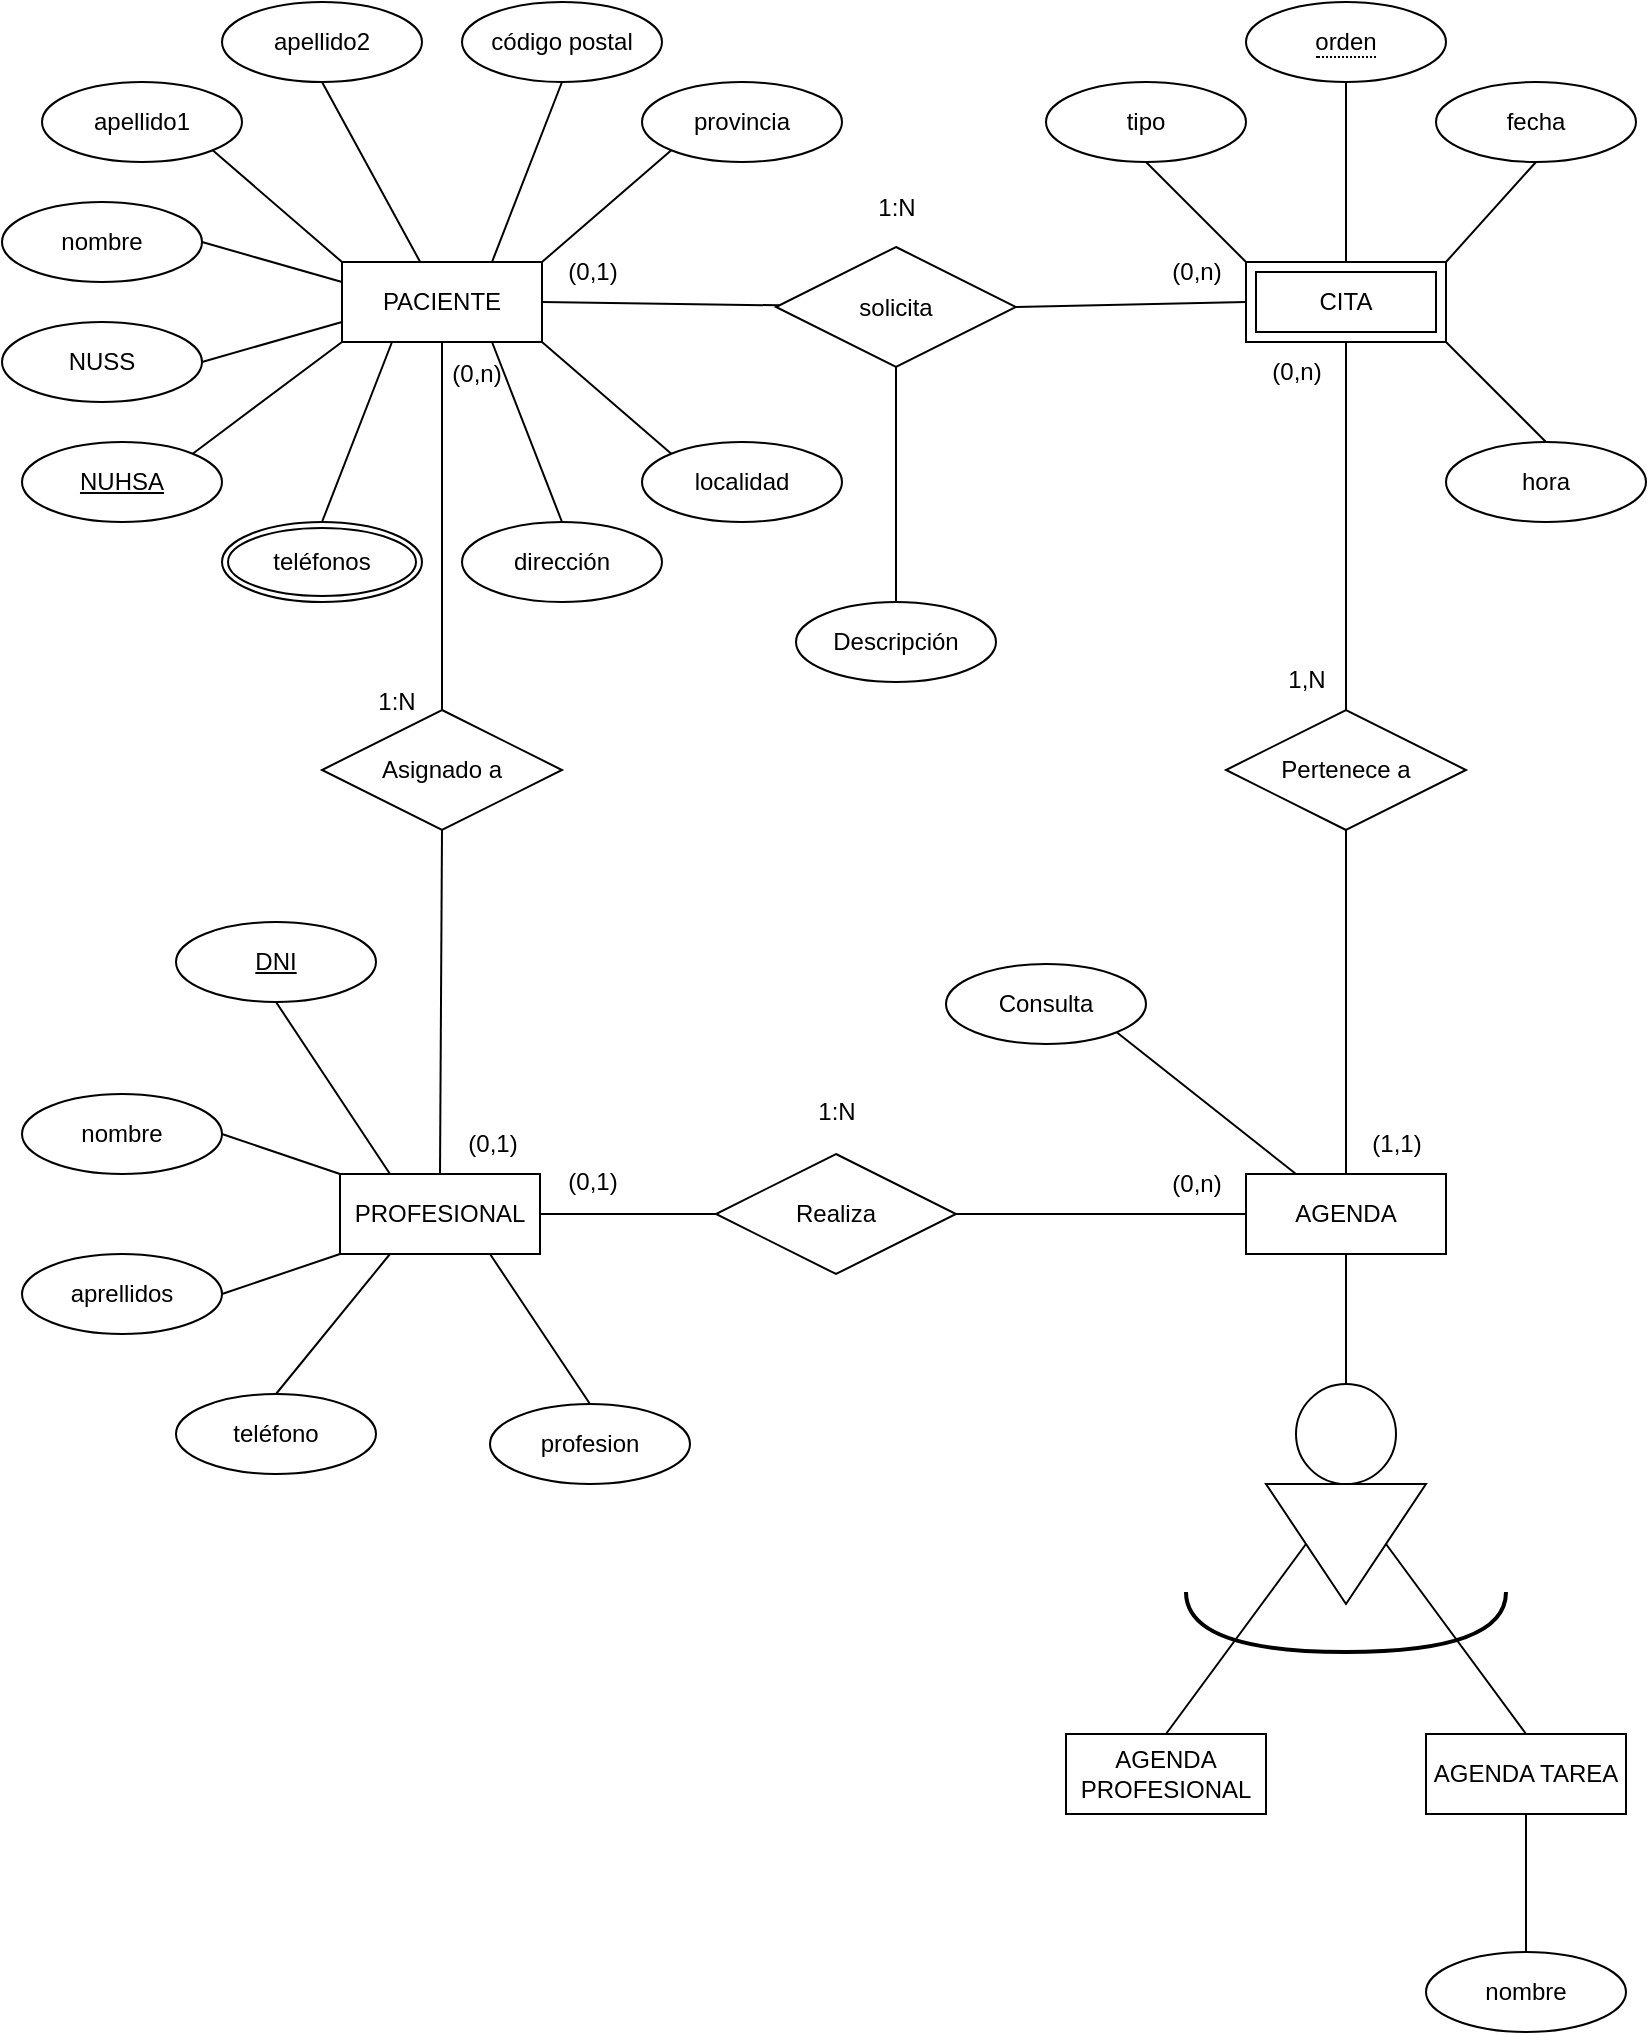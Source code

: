 <mxfile version="20.5.2" type="github">
  <diagram id="R2lEEEUBdFMjLlhIrx00" name="Page-1">
    <mxGraphModel dx="1040" dy="1791" grid="1" gridSize="10" guides="1" tooltips="1" connect="1" arrows="1" fold="1" page="1" pageScale="1" pageWidth="827" pageHeight="1169" math="0" shadow="0" extFonts="Permanent Marker^https://fonts.googleapis.com/css?family=Permanent+Marker">
      <root>
        <mxCell id="0" />
        <mxCell id="1" parent="0" />
        <mxCell id="TmSD7UhLPy2CCh7BKd5N-5" value="PACIENTE" style="whiteSpace=wrap;html=1;align=center;" vertex="1" parent="1">
          <mxGeometry x="173" y="60" width="100" height="40" as="geometry" />
        </mxCell>
        <mxCell id="TmSD7UhLPy2CCh7BKd5N-8" value="&lt;div&gt;solicita&lt;/div&gt;" style="shape=rhombus;perimeter=rhombusPerimeter;whiteSpace=wrap;html=1;align=center;" vertex="1" parent="1">
          <mxGeometry x="390" y="52.5" width="120" height="60" as="geometry" />
        </mxCell>
        <mxCell id="TmSD7UhLPy2CCh7BKd5N-9" value="" style="endArrow=none;html=1;rounded=0;exitX=1;exitY=0.5;exitDx=0;exitDy=0;" edge="1" parent="1" source="TmSD7UhLPy2CCh7BKd5N-5" target="TmSD7UhLPy2CCh7BKd5N-8">
          <mxGeometry relative="1" as="geometry">
            <mxPoint x="330" y="280" as="sourcePoint" />
            <mxPoint x="490" y="280" as="targetPoint" />
          </mxGeometry>
        </mxCell>
        <mxCell id="TmSD7UhLPy2CCh7BKd5N-10" value="" style="endArrow=none;html=1;rounded=0;exitX=1;exitY=0.5;exitDx=0;exitDy=0;entryX=0;entryY=0.5;entryDx=0;entryDy=0;" edge="1" parent="1" source="TmSD7UhLPy2CCh7BKd5N-8" target="TmSD7UhLPy2CCh7BKd5N-52">
          <mxGeometry relative="1" as="geometry">
            <mxPoint x="330" y="280" as="sourcePoint" />
            <mxPoint x="650" y="80" as="targetPoint" />
          </mxGeometry>
        </mxCell>
        <mxCell id="TmSD7UhLPy2CCh7BKd5N-11" value="&lt;div&gt;Descripción&lt;/div&gt;" style="ellipse;whiteSpace=wrap;html=1;align=center;" vertex="1" parent="1">
          <mxGeometry x="400" y="230" width="100" height="40" as="geometry" />
        </mxCell>
        <mxCell id="TmSD7UhLPy2CCh7BKd5N-12" value="" style="endArrow=none;html=1;rounded=0;entryX=0.5;entryY=1;entryDx=0;entryDy=0;" edge="1" parent="1" source="TmSD7UhLPy2CCh7BKd5N-11" target="TmSD7UhLPy2CCh7BKd5N-8">
          <mxGeometry relative="1" as="geometry">
            <mxPoint x="331" y="282.5" as="sourcePoint" />
            <mxPoint x="491" y="282.5" as="targetPoint" />
          </mxGeometry>
        </mxCell>
        <mxCell id="TmSD7UhLPy2CCh7BKd5N-13" value="(0,1)" style="text;html=1;align=center;verticalAlign=middle;resizable=0;points=[];autosize=1;strokeColor=none;fillColor=none;" vertex="1" parent="1">
          <mxGeometry x="273" y="50" width="50" height="30" as="geometry" />
        </mxCell>
        <mxCell id="TmSD7UhLPy2CCh7BKd5N-14" value="(0,n)" style="text;html=1;align=center;verticalAlign=middle;resizable=0;points=[];autosize=1;strokeColor=none;fillColor=none;" vertex="1" parent="1">
          <mxGeometry x="575" y="50" width="50" height="30" as="geometry" />
        </mxCell>
        <mxCell id="TmSD7UhLPy2CCh7BKd5N-17" value="1:N" style="text;html=1;align=center;verticalAlign=middle;resizable=0;points=[];autosize=1;strokeColor=none;fillColor=none;" vertex="1" parent="1">
          <mxGeometry x="430" y="17.5" width="40" height="30" as="geometry" />
        </mxCell>
        <mxCell id="TmSD7UhLPy2CCh7BKd5N-20" value="Pertenece a" style="shape=rhombus;perimeter=rhombusPerimeter;whiteSpace=wrap;html=1;align=center;direction=west;" vertex="1" parent="1">
          <mxGeometry x="615" y="284" width="120" height="60" as="geometry" />
        </mxCell>
        <mxCell id="TmSD7UhLPy2CCh7BKd5N-21" value="" style="endArrow=none;html=1;rounded=0;entryX=0.5;entryY=1;entryDx=0;entryDy=0;exitX=0.5;exitY=1;exitDx=0;exitDy=0;" edge="1" parent="1" source="TmSD7UhLPy2CCh7BKd5N-52" target="TmSD7UhLPy2CCh7BKd5N-20">
          <mxGeometry relative="1" as="geometry">
            <mxPoint x="725" y="80" as="sourcePoint" />
            <mxPoint x="735" y="190" as="targetPoint" />
          </mxGeometry>
        </mxCell>
        <mxCell id="TmSD7UhLPy2CCh7BKd5N-25" value="" style="endArrow=none;html=1;rounded=0;exitX=0.5;exitY=0;exitDx=0;exitDy=0;entryX=0.5;entryY=0;entryDx=0;entryDy=0;" edge="1" parent="1" source="TmSD7UhLPy2CCh7BKd5N-20" target="TmSD7UhLPy2CCh7BKd5N-53">
          <mxGeometry relative="1" as="geometry">
            <mxPoint x="810" y="585" as="sourcePoint" />
            <mxPoint x="1395" y="317" as="targetPoint" />
          </mxGeometry>
        </mxCell>
        <mxCell id="TmSD7UhLPy2CCh7BKd5N-27" value="&lt;div&gt;NUHSA&lt;/div&gt;" style="ellipse;whiteSpace=wrap;html=1;align=center;fontStyle=4;" vertex="1" parent="1">
          <mxGeometry x="13" y="150" width="100" height="40" as="geometry" />
        </mxCell>
        <mxCell id="TmSD7UhLPy2CCh7BKd5N-28" value="&lt;div&gt;NUSS&lt;/div&gt;" style="ellipse;whiteSpace=wrap;html=1;align=center;" vertex="1" parent="1">
          <mxGeometry x="3" y="90" width="100" height="40" as="geometry" />
        </mxCell>
        <mxCell id="TmSD7UhLPy2CCh7BKd5N-30" value="" style="endArrow=none;html=1;rounded=0;exitX=1;exitY=0;exitDx=0;exitDy=0;entryX=0;entryY=1;entryDx=0;entryDy=0;" edge="1" parent="1" source="TmSD7UhLPy2CCh7BKd5N-27" target="TmSD7UhLPy2CCh7BKd5N-5">
          <mxGeometry relative="1" as="geometry">
            <mxPoint x="223" y="210" as="sourcePoint" />
            <mxPoint x="433" y="190" as="targetPoint" />
          </mxGeometry>
        </mxCell>
        <mxCell id="TmSD7UhLPy2CCh7BKd5N-33" value="" style="endArrow=none;html=1;rounded=0;exitX=1;exitY=0.5;exitDx=0;exitDy=0;" edge="1" parent="1" source="TmSD7UhLPy2CCh7BKd5N-28">
          <mxGeometry relative="1" as="geometry">
            <mxPoint x="273" y="290" as="sourcePoint" />
            <mxPoint x="173" y="90" as="targetPoint" />
          </mxGeometry>
        </mxCell>
        <mxCell id="TmSD7UhLPy2CCh7BKd5N-34" value="nombre" style="ellipse;whiteSpace=wrap;html=1;align=center;" vertex="1" parent="1">
          <mxGeometry x="3" y="30" width="100" height="40" as="geometry" />
        </mxCell>
        <mxCell id="TmSD7UhLPy2CCh7BKd5N-35" value="apellido1" style="ellipse;whiteSpace=wrap;html=1;align=center;" vertex="1" parent="1">
          <mxGeometry x="23" y="-30" width="100" height="40" as="geometry" />
        </mxCell>
        <mxCell id="TmSD7UhLPy2CCh7BKd5N-36" value="&lt;div&gt;apellido2&lt;/div&gt;" style="ellipse;whiteSpace=wrap;html=1;align=center;" vertex="1" parent="1">
          <mxGeometry x="113" y="-70" width="100" height="40" as="geometry" />
        </mxCell>
        <mxCell id="TmSD7UhLPy2CCh7BKd5N-37" value="" style="endArrow=none;html=1;rounded=0;exitX=1;exitY=0.5;exitDx=0;exitDy=0;" edge="1" parent="1" source="TmSD7UhLPy2CCh7BKd5N-34">
          <mxGeometry relative="1" as="geometry">
            <mxPoint x="273" y="220" as="sourcePoint" />
            <mxPoint x="173" y="70" as="targetPoint" />
          </mxGeometry>
        </mxCell>
        <mxCell id="TmSD7UhLPy2CCh7BKd5N-38" value="" style="endArrow=none;html=1;rounded=0;entryX=0;entryY=0;entryDx=0;entryDy=0;exitX=1;exitY=1;exitDx=0;exitDy=0;" edge="1" parent="1" source="TmSD7UhLPy2CCh7BKd5N-35" target="TmSD7UhLPy2CCh7BKd5N-5">
          <mxGeometry relative="1" as="geometry">
            <mxPoint x="103" y="4" as="sourcePoint" />
            <mxPoint x="433" y="220" as="targetPoint" />
          </mxGeometry>
        </mxCell>
        <mxCell id="TmSD7UhLPy2CCh7BKd5N-39" value="" style="endArrow=none;html=1;rounded=0;exitX=0.5;exitY=1;exitDx=0;exitDy=0;" edge="1" parent="1" source="TmSD7UhLPy2CCh7BKd5N-36" target="TmSD7UhLPy2CCh7BKd5N-5">
          <mxGeometry relative="1" as="geometry">
            <mxPoint x="273" y="220" as="sourcePoint" />
            <mxPoint x="433" y="220" as="targetPoint" />
          </mxGeometry>
        </mxCell>
        <mxCell id="TmSD7UhLPy2CCh7BKd5N-40" value="teléfonos" style="ellipse;shape=doubleEllipse;margin=3;whiteSpace=wrap;html=1;align=center;" vertex="1" parent="1">
          <mxGeometry x="113" y="190" width="100" height="40" as="geometry" />
        </mxCell>
        <mxCell id="TmSD7UhLPy2CCh7BKd5N-41" value="" style="endArrow=none;html=1;rounded=0;exitX=0.5;exitY=0;exitDx=0;exitDy=0;entryX=0.25;entryY=1;entryDx=0;entryDy=0;" edge="1" parent="1" source="TmSD7UhLPy2CCh7BKd5N-40" target="TmSD7UhLPy2CCh7BKd5N-5">
          <mxGeometry relative="1" as="geometry">
            <mxPoint x="273" y="220" as="sourcePoint" />
            <mxPoint x="433" y="220" as="targetPoint" />
          </mxGeometry>
        </mxCell>
        <mxCell id="TmSD7UhLPy2CCh7BKd5N-42" value="dirección" style="ellipse;whiteSpace=wrap;html=1;align=center;" vertex="1" parent="1">
          <mxGeometry x="233" y="190" width="100" height="40" as="geometry" />
        </mxCell>
        <mxCell id="TmSD7UhLPy2CCh7BKd5N-43" value="código postal" style="ellipse;whiteSpace=wrap;html=1;align=center;" vertex="1" parent="1">
          <mxGeometry x="233" y="-70" width="100" height="40" as="geometry" />
        </mxCell>
        <mxCell id="TmSD7UhLPy2CCh7BKd5N-44" value="&lt;div&gt;localidad&lt;/div&gt;" style="ellipse;whiteSpace=wrap;html=1;align=center;" vertex="1" parent="1">
          <mxGeometry x="323" y="150" width="100" height="40" as="geometry" />
        </mxCell>
        <mxCell id="TmSD7UhLPy2CCh7BKd5N-45" value="provincia" style="ellipse;whiteSpace=wrap;html=1;align=center;" vertex="1" parent="1">
          <mxGeometry x="323" y="-30" width="100" height="40" as="geometry" />
        </mxCell>
        <mxCell id="TmSD7UhLPy2CCh7BKd5N-46" value="" style="endArrow=none;html=1;rounded=0;exitX=0.75;exitY=0;exitDx=0;exitDy=0;entryX=0.5;entryY=1;entryDx=0;entryDy=0;" edge="1" parent="1" source="TmSD7UhLPy2CCh7BKd5N-5" target="TmSD7UhLPy2CCh7BKd5N-43">
          <mxGeometry relative="1" as="geometry">
            <mxPoint x="303" y="220" as="sourcePoint" />
            <mxPoint x="463" y="220" as="targetPoint" />
          </mxGeometry>
        </mxCell>
        <mxCell id="TmSD7UhLPy2CCh7BKd5N-47" value="" style="endArrow=none;html=1;rounded=0;entryX=0;entryY=1;entryDx=0;entryDy=0;" edge="1" parent="1" target="TmSD7UhLPy2CCh7BKd5N-45">
          <mxGeometry relative="1" as="geometry">
            <mxPoint x="273" y="60" as="sourcePoint" />
            <mxPoint x="463" y="220" as="targetPoint" />
          </mxGeometry>
        </mxCell>
        <mxCell id="TmSD7UhLPy2CCh7BKd5N-48" value="" style="endArrow=none;html=1;rounded=0;exitX=0.75;exitY=1;exitDx=0;exitDy=0;entryX=0.5;entryY=0;entryDx=0;entryDy=0;" edge="1" parent="1" source="TmSD7UhLPy2CCh7BKd5N-5" target="TmSD7UhLPy2CCh7BKd5N-42">
          <mxGeometry relative="1" as="geometry">
            <mxPoint x="303" y="220" as="sourcePoint" />
            <mxPoint x="463" y="220" as="targetPoint" />
          </mxGeometry>
        </mxCell>
        <mxCell id="TmSD7UhLPy2CCh7BKd5N-49" value="" style="endArrow=none;html=1;rounded=0;exitX=1;exitY=1;exitDx=0;exitDy=0;entryX=0;entryY=0;entryDx=0;entryDy=0;" edge="1" parent="1" source="TmSD7UhLPy2CCh7BKd5N-5" target="TmSD7UhLPy2CCh7BKd5N-44">
          <mxGeometry relative="1" as="geometry">
            <mxPoint x="303" y="220" as="sourcePoint" />
            <mxPoint x="463" y="220" as="targetPoint" />
          </mxGeometry>
        </mxCell>
        <mxCell id="TmSD7UhLPy2CCh7BKd5N-50" value="tipo" style="ellipse;whiteSpace=wrap;html=1;align=center;direction=west;" vertex="1" parent="1">
          <mxGeometry x="525" y="-30" width="100" height="40" as="geometry" />
        </mxCell>
        <mxCell id="TmSD7UhLPy2CCh7BKd5N-51" value="hora" style="ellipse;whiteSpace=wrap;html=1;align=center;" vertex="1" parent="1">
          <mxGeometry x="725" y="150" width="100" height="40" as="geometry" />
        </mxCell>
        <mxCell id="TmSD7UhLPy2CCh7BKd5N-52" value="CITA" style="shape=ext;margin=3;double=1;whiteSpace=wrap;html=1;align=center;" vertex="1" parent="1">
          <mxGeometry x="625" y="60" width="100" height="40" as="geometry" />
        </mxCell>
        <mxCell id="TmSD7UhLPy2CCh7BKd5N-53" value="&lt;div&gt;AGENDA&lt;/div&gt;" style="whiteSpace=wrap;html=1;align=center;" vertex="1" parent="1">
          <mxGeometry x="625" y="516" width="100" height="40" as="geometry" />
        </mxCell>
        <mxCell id="TmSD7UhLPy2CCh7BKd5N-54" value="(0,n)" style="text;html=1;align=center;verticalAlign=middle;resizable=0;points=[];autosize=1;strokeColor=none;fillColor=none;" vertex="1" parent="1">
          <mxGeometry x="625" y="100" width="50" height="30" as="geometry" />
        </mxCell>
        <mxCell id="TmSD7UhLPy2CCh7BKd5N-56" value="fecha" style="ellipse;whiteSpace=wrap;html=1;align=center;" vertex="1" parent="1">
          <mxGeometry x="720" y="-30" width="100" height="40" as="geometry" />
        </mxCell>
        <mxCell id="TmSD7UhLPy2CCh7BKd5N-57" value="" style="endArrow=none;html=1;rounded=0;exitX=0;exitY=0;exitDx=0;exitDy=0;entryX=0.5;entryY=0;entryDx=0;entryDy=0;" edge="1" parent="1" source="TmSD7UhLPy2CCh7BKd5N-52" target="TmSD7UhLPy2CCh7BKd5N-50">
          <mxGeometry relative="1" as="geometry">
            <mxPoint x="690" y="220" as="sourcePoint" />
            <mxPoint x="850" y="220" as="targetPoint" />
          </mxGeometry>
        </mxCell>
        <mxCell id="TmSD7UhLPy2CCh7BKd5N-58" value="" style="endArrow=none;html=1;rounded=0;exitX=1;exitY=1;exitDx=0;exitDy=0;entryX=0.5;entryY=0;entryDx=0;entryDy=0;" edge="1" parent="1" source="TmSD7UhLPy2CCh7BKd5N-52" target="TmSD7UhLPy2CCh7BKd5N-51">
          <mxGeometry relative="1" as="geometry">
            <mxPoint x="690" y="220" as="sourcePoint" />
            <mxPoint x="850" y="220" as="targetPoint" />
          </mxGeometry>
        </mxCell>
        <mxCell id="TmSD7UhLPy2CCh7BKd5N-59" value="" style="endArrow=none;html=1;rounded=0;exitX=0.5;exitY=1;exitDx=0;exitDy=0;entryX=1;entryY=0;entryDx=0;entryDy=0;" edge="1" parent="1" source="TmSD7UhLPy2CCh7BKd5N-56" target="TmSD7UhLPy2CCh7BKd5N-52">
          <mxGeometry relative="1" as="geometry">
            <mxPoint x="690" y="220" as="sourcePoint" />
            <mxPoint x="850" y="220" as="targetPoint" />
          </mxGeometry>
        </mxCell>
        <mxCell id="TmSD7UhLPy2CCh7BKd5N-60" value="1,N" style="text;html=1;align=center;verticalAlign=middle;resizable=0;points=[];autosize=1;strokeColor=none;fillColor=none;" vertex="1" parent="1">
          <mxGeometry x="635" y="254" width="40" height="30" as="geometry" />
        </mxCell>
        <mxCell id="TmSD7UhLPy2CCh7BKd5N-62" value="" style="endArrow=none;html=1;rounded=0;exitX=0.5;exitY=1;exitDx=0;exitDy=0;entryX=0.5;entryY=0;entryDx=0;entryDy=0;" edge="1" parent="1" source="TmSD7UhLPy2CCh7BKd5N-63" target="TmSD7UhLPy2CCh7BKd5N-52">
          <mxGeometry relative="1" as="geometry">
            <mxPoint x="650" y="-30" as="sourcePoint" />
            <mxPoint x="990" y="120" as="targetPoint" />
          </mxGeometry>
        </mxCell>
        <mxCell id="TmSD7UhLPy2CCh7BKd5N-63" value="&lt;span style=&quot;border-bottom: 1px dotted&quot;&gt;orden&lt;/span&gt;" style="ellipse;whiteSpace=wrap;html=1;align=center;" vertex="1" parent="1">
          <mxGeometry x="625" y="-70" width="100" height="40" as="geometry" />
        </mxCell>
        <mxCell id="TmSD7UhLPy2CCh7BKd5N-66" value="Consulta" style="ellipse;whiteSpace=wrap;html=1;align=center;direction=east;" vertex="1" parent="1">
          <mxGeometry x="475" y="411" width="100" height="40" as="geometry" />
        </mxCell>
        <mxCell id="TmSD7UhLPy2CCh7BKd5N-67" value="" style="endArrow=none;html=1;rounded=0;exitX=1;exitY=1;exitDx=0;exitDy=0;entryX=0.25;entryY=0;entryDx=0;entryDy=0;" edge="1" parent="1" source="TmSD7UhLPy2CCh7BKd5N-66" target="TmSD7UhLPy2CCh7BKd5N-53">
          <mxGeometry relative="1" as="geometry">
            <mxPoint x="1235" y="396" as="sourcePoint" />
            <mxPoint x="1395" y="396" as="targetPoint" />
          </mxGeometry>
        </mxCell>
        <mxCell id="TmSD7UhLPy2CCh7BKd5N-70" value="(1,1)" style="text;html=1;align=center;verticalAlign=middle;resizable=0;points=[];autosize=1;strokeColor=none;fillColor=none;" vertex="1" parent="1">
          <mxGeometry x="675" y="486" width="50" height="30" as="geometry" />
        </mxCell>
        <mxCell id="TmSD7UhLPy2CCh7BKd5N-71" value="" style="triangle;whiteSpace=wrap;html=1;direction=south;" vertex="1" parent="1">
          <mxGeometry x="635" y="671" width="80" height="60" as="geometry" />
        </mxCell>
        <mxCell id="TmSD7UhLPy2CCh7BKd5N-72" value="" style="endArrow=none;html=1;rounded=0;exitX=0.5;exitY=1;exitDx=0;exitDy=0;entryX=0.5;entryY=0;entryDx=0;entryDy=0;" edge="1" parent="1" source="TmSD7UhLPy2CCh7BKd5N-53" target="TmSD7UhLPy2CCh7BKd5N-116">
          <mxGeometry relative="1" as="geometry">
            <mxPoint x="795" y="526" as="sourcePoint" />
            <mxPoint x="955" y="526" as="targetPoint" />
          </mxGeometry>
        </mxCell>
        <mxCell id="TmSD7UhLPy2CCh7BKd5N-74" value="AGENDA PROFESIONAL" style="whiteSpace=wrap;html=1;align=center;" vertex="1" parent="1">
          <mxGeometry x="535" y="796" width="100" height="40" as="geometry" />
        </mxCell>
        <mxCell id="TmSD7UhLPy2CCh7BKd5N-75" value="AGENDA TAREA" style="whiteSpace=wrap;html=1;align=center;" vertex="1" parent="1">
          <mxGeometry x="715" y="796" width="100" height="40" as="geometry" />
        </mxCell>
        <mxCell id="TmSD7UhLPy2CCh7BKd5N-76" value="" style="endArrow=none;html=1;rounded=0;exitX=0.5;exitY=1;exitDx=0;exitDy=0;entryX=0.5;entryY=0;entryDx=0;entryDy=0;" edge="1" parent="1" source="TmSD7UhLPy2CCh7BKd5N-71" target="TmSD7UhLPy2CCh7BKd5N-74">
          <mxGeometry relative="1" as="geometry">
            <mxPoint x="795" y="591" as="sourcePoint" />
            <mxPoint x="955" y="591" as="targetPoint" />
          </mxGeometry>
        </mxCell>
        <mxCell id="TmSD7UhLPy2CCh7BKd5N-77" value="" style="endArrow=none;html=1;rounded=0;exitX=0.5;exitY=0;exitDx=0;exitDy=0;entryX=0.5;entryY=0;entryDx=0;entryDy=0;" edge="1" parent="1" source="TmSD7UhLPy2CCh7BKd5N-71" target="TmSD7UhLPy2CCh7BKd5N-75">
          <mxGeometry relative="1" as="geometry">
            <mxPoint x="795" y="591" as="sourcePoint" />
            <mxPoint x="955" y="591" as="targetPoint" />
          </mxGeometry>
        </mxCell>
        <mxCell id="TmSD7UhLPy2CCh7BKd5N-78" value="" style="endArrow=none;html=1;rounded=0;edgeStyle=orthogonalEdgeStyle;curved=1;strokeWidth=2;" edge="1" parent="1">
          <mxGeometry width="50" height="50" relative="1" as="geometry">
            <mxPoint x="595" y="725" as="sourcePoint" />
            <mxPoint x="755" y="725" as="targetPoint" />
            <Array as="points">
              <mxPoint x="595" y="755" />
              <mxPoint x="755" y="755" />
            </Array>
          </mxGeometry>
        </mxCell>
        <mxCell id="TmSD7UhLPy2CCh7BKd5N-91" value="PROFESIONAL" style="whiteSpace=wrap;html=1;align=center;" vertex="1" parent="1">
          <mxGeometry x="172" y="516" width="100" height="40" as="geometry" />
        </mxCell>
        <mxCell id="TmSD7UhLPy2CCh7BKd5N-92" value="" style="endArrow=none;html=1;rounded=0;exitX=0;exitY=0.5;exitDx=0;exitDy=0;entryX=1;entryY=0.5;entryDx=0;entryDy=0;" edge="1" parent="1" target="TmSD7UhLPy2CCh7BKd5N-91" source="TmSD7UhLPy2CCh7BKd5N-103">
          <mxGeometry relative="1" as="geometry">
            <mxPoint x="303" y="421" as="sourcePoint" />
            <mxPoint x="603" y="311" as="targetPoint" />
          </mxGeometry>
        </mxCell>
        <mxCell id="TmSD7UhLPy2CCh7BKd5N-93" value="&lt;div&gt;nombre&lt;/div&gt;" style="ellipse;whiteSpace=wrap;html=1;align=center;" vertex="1" parent="1">
          <mxGeometry x="13" y="476" width="100" height="40" as="geometry" />
        </mxCell>
        <mxCell id="TmSD7UhLPy2CCh7BKd5N-94" value="aprellidos" style="ellipse;whiteSpace=wrap;html=1;align=center;" vertex="1" parent="1">
          <mxGeometry x="13" y="556" width="100" height="40" as="geometry" />
        </mxCell>
        <mxCell id="TmSD7UhLPy2CCh7BKd5N-95" value="teléfono" style="ellipse;whiteSpace=wrap;html=1;align=center;" vertex="1" parent="1">
          <mxGeometry x="90" y="626" width="100" height="40" as="geometry" />
        </mxCell>
        <mxCell id="TmSD7UhLPy2CCh7BKd5N-96" value="profesion" style="ellipse;whiteSpace=wrap;html=1;align=center;" vertex="1" parent="1">
          <mxGeometry x="247" y="631" width="100" height="40" as="geometry" />
        </mxCell>
        <mxCell id="TmSD7UhLPy2CCh7BKd5N-97" value="" style="endArrow=none;html=1;rounded=0;strokeWidth=1;curved=1;exitX=0;exitY=0;exitDx=0;exitDy=0;entryX=1;entryY=0.5;entryDx=0;entryDy=0;" edge="1" parent="1" source="TmSD7UhLPy2CCh7BKd5N-91" target="TmSD7UhLPy2CCh7BKd5N-93">
          <mxGeometry relative="1" as="geometry">
            <mxPoint x="203" y="491" as="sourcePoint" />
            <mxPoint x="403" y="461" as="targetPoint" />
          </mxGeometry>
        </mxCell>
        <mxCell id="TmSD7UhLPy2CCh7BKd5N-98" value="" style="endArrow=none;html=1;rounded=0;strokeWidth=1;curved=1;exitX=0;exitY=1;exitDx=0;exitDy=0;entryX=1;entryY=0.5;entryDx=0;entryDy=0;" edge="1" parent="1" source="TmSD7UhLPy2CCh7BKd5N-91" target="TmSD7UhLPy2CCh7BKd5N-94">
          <mxGeometry relative="1" as="geometry">
            <mxPoint x="243" y="461" as="sourcePoint" />
            <mxPoint x="403" y="461" as="targetPoint" />
          </mxGeometry>
        </mxCell>
        <mxCell id="TmSD7UhLPy2CCh7BKd5N-99" value="" style="endArrow=none;html=1;rounded=0;strokeWidth=1;curved=1;exitX=0.25;exitY=1;exitDx=0;exitDy=0;entryX=0.5;entryY=0;entryDx=0;entryDy=0;" edge="1" parent="1" source="TmSD7UhLPy2CCh7BKd5N-91" target="TmSD7UhLPy2CCh7BKd5N-95">
          <mxGeometry relative="1" as="geometry">
            <mxPoint x="243" y="461" as="sourcePoint" />
            <mxPoint x="403" y="461" as="targetPoint" />
          </mxGeometry>
        </mxCell>
        <mxCell id="TmSD7UhLPy2CCh7BKd5N-100" value="" style="endArrow=none;html=1;rounded=0;strokeWidth=1;curved=1;exitX=0.75;exitY=1;exitDx=0;exitDy=0;entryX=0.5;entryY=0;entryDx=0;entryDy=0;" edge="1" parent="1" source="TmSD7UhLPy2CCh7BKd5N-91" target="TmSD7UhLPy2CCh7BKd5N-96">
          <mxGeometry relative="1" as="geometry">
            <mxPoint x="243" y="461" as="sourcePoint" />
            <mxPoint x="403" y="461" as="targetPoint" />
          </mxGeometry>
        </mxCell>
        <mxCell id="TmSD7UhLPy2CCh7BKd5N-101" value="&lt;u&gt;DNI&lt;/u&gt;" style="ellipse;whiteSpace=wrap;html=1;align=center;" vertex="1" parent="1">
          <mxGeometry x="90" y="390" width="100" height="40" as="geometry" />
        </mxCell>
        <mxCell id="TmSD7UhLPy2CCh7BKd5N-102" value="" style="endArrow=none;html=1;rounded=0;strokeWidth=1;curved=1;exitX=0.5;exitY=1;exitDx=0;exitDy=0;entryX=0.25;entryY=0;entryDx=0;entryDy=0;" edge="1" parent="1" source="TmSD7UhLPy2CCh7BKd5N-101" target="TmSD7UhLPy2CCh7BKd5N-91">
          <mxGeometry relative="1" as="geometry">
            <mxPoint x="243" y="501" as="sourcePoint" />
            <mxPoint x="403" y="501" as="targetPoint" />
          </mxGeometry>
        </mxCell>
        <mxCell id="TmSD7UhLPy2CCh7BKd5N-103" value="Realiza" style="shape=rhombus;perimeter=rhombusPerimeter;whiteSpace=wrap;html=1;align=center;" vertex="1" parent="1">
          <mxGeometry x="360" y="506" width="120" height="60" as="geometry" />
        </mxCell>
        <mxCell id="TmSD7UhLPy2CCh7BKd5N-104" value="" style="endArrow=none;html=1;rounded=0;strokeWidth=1;curved=1;entryX=0;entryY=0.5;entryDx=0;entryDy=0;exitX=1;exitY=0.5;exitDx=0;exitDy=0;" edge="1" parent="1" source="TmSD7UhLPy2CCh7BKd5N-103" target="TmSD7UhLPy2CCh7BKd5N-53">
          <mxGeometry relative="1" as="geometry">
            <mxPoint x="210" y="601" as="sourcePoint" />
            <mxPoint x="370" y="601" as="targetPoint" />
          </mxGeometry>
        </mxCell>
        <mxCell id="TmSD7UhLPy2CCh7BKd5N-105" value="Asignado a" style="shape=rhombus;perimeter=rhombusPerimeter;whiteSpace=wrap;html=1;align=center;" vertex="1" parent="1">
          <mxGeometry x="163" y="284" width="120" height="60" as="geometry" />
        </mxCell>
        <mxCell id="TmSD7UhLPy2CCh7BKd5N-106" value="" style="endArrow=none;html=1;rounded=0;strokeWidth=1;curved=1;exitX=0.5;exitY=0;exitDx=0;exitDy=0;entryX=0.5;entryY=1;entryDx=0;entryDy=0;" edge="1" parent="1" source="TmSD7UhLPy2CCh7BKd5N-105" target="TmSD7UhLPy2CCh7BKd5N-5">
          <mxGeometry relative="1" as="geometry">
            <mxPoint x="310" y="280" as="sourcePoint" />
            <mxPoint x="470" y="280" as="targetPoint" />
          </mxGeometry>
        </mxCell>
        <mxCell id="TmSD7UhLPy2CCh7BKd5N-107" value="" style="endArrow=none;html=1;rounded=0;strokeWidth=1;curved=1;exitX=0.5;exitY=1;exitDx=0;exitDy=0;entryX=0.5;entryY=0;entryDx=0;entryDy=0;" edge="1" parent="1" source="TmSD7UhLPy2CCh7BKd5N-105" target="TmSD7UhLPy2CCh7BKd5N-91">
          <mxGeometry relative="1" as="geometry">
            <mxPoint x="310" y="280" as="sourcePoint" />
            <mxPoint x="470" y="280" as="targetPoint" />
          </mxGeometry>
        </mxCell>
        <mxCell id="TmSD7UhLPy2CCh7BKd5N-108" value="nombre" style="ellipse;whiteSpace=wrap;html=1;align=center;" vertex="1" parent="1">
          <mxGeometry x="715" y="905" width="100" height="40" as="geometry" />
        </mxCell>
        <mxCell id="TmSD7UhLPy2CCh7BKd5N-109" value="" style="endArrow=none;html=1;rounded=0;strokeWidth=1;curved=1;exitX=0.5;exitY=0;exitDx=0;exitDy=0;entryX=0.5;entryY=1;entryDx=0;entryDy=0;" edge="1" parent="1" source="TmSD7UhLPy2CCh7BKd5N-108" target="TmSD7UhLPy2CCh7BKd5N-75">
          <mxGeometry relative="1" as="geometry">
            <mxPoint x="690" y="905" as="sourcePoint" />
            <mxPoint x="850" y="905" as="targetPoint" />
          </mxGeometry>
        </mxCell>
        <mxCell id="TmSD7UhLPy2CCh7BKd5N-110" value="(0,n)" style="text;html=1;align=center;verticalAlign=middle;resizable=0;points=[];autosize=1;strokeColor=none;fillColor=none;" vertex="1" parent="1">
          <mxGeometry x="215" y="101" width="50" height="30" as="geometry" />
        </mxCell>
        <mxCell id="TmSD7UhLPy2CCh7BKd5N-111" value="(0,1)" style="text;html=1;align=center;verticalAlign=middle;resizable=0;points=[];autosize=1;strokeColor=none;fillColor=none;" vertex="1" parent="1">
          <mxGeometry x="223" y="486" width="50" height="30" as="geometry" />
        </mxCell>
        <mxCell id="TmSD7UhLPy2CCh7BKd5N-112" value="1:N" style="text;html=1;align=center;verticalAlign=middle;resizable=0;points=[];autosize=1;strokeColor=none;fillColor=none;" vertex="1" parent="1">
          <mxGeometry x="180" y="265" width="40" height="30" as="geometry" />
        </mxCell>
        <mxCell id="TmSD7UhLPy2CCh7BKd5N-113" value="(0,1)" style="text;html=1;align=center;verticalAlign=middle;resizable=0;points=[];autosize=1;strokeColor=none;fillColor=none;" vertex="1" parent="1">
          <mxGeometry x="273" y="505" width="50" height="30" as="geometry" />
        </mxCell>
        <mxCell id="TmSD7UhLPy2CCh7BKd5N-114" value="(0,n)" style="text;html=1;align=center;verticalAlign=middle;resizable=0;points=[];autosize=1;strokeColor=none;fillColor=none;" vertex="1" parent="1">
          <mxGeometry x="575" y="506" width="50" height="30" as="geometry" />
        </mxCell>
        <mxCell id="TmSD7UhLPy2CCh7BKd5N-115" value="1:N" style="text;html=1;align=center;verticalAlign=middle;resizable=0;points=[];autosize=1;strokeColor=none;fillColor=none;" vertex="1" parent="1">
          <mxGeometry x="400" y="470" width="40" height="30" as="geometry" />
        </mxCell>
        <mxCell id="TmSD7UhLPy2CCh7BKd5N-116" value="" style="ellipse;whiteSpace=wrap;html=1;aspect=fixed;" vertex="1" parent="1">
          <mxGeometry x="650" y="621" width="50" height="50" as="geometry" />
        </mxCell>
      </root>
    </mxGraphModel>
  </diagram>
</mxfile>
